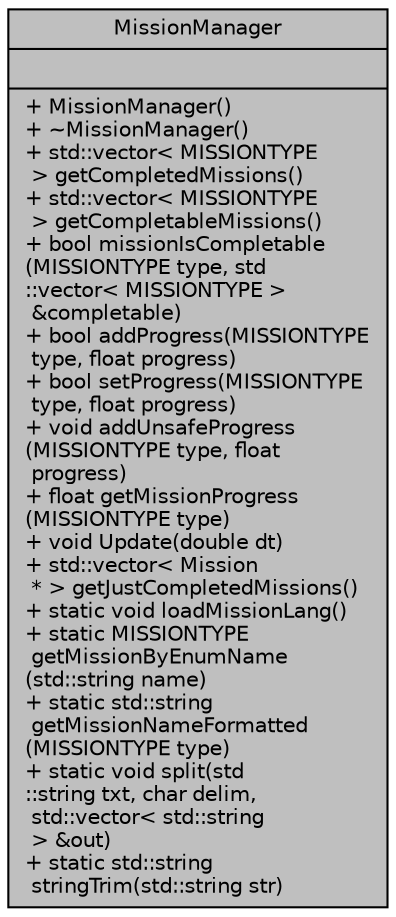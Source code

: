 digraph "MissionManager"
{
 // LATEX_PDF_SIZE
  edge [fontname="Helvetica",fontsize="10",labelfontname="Helvetica",labelfontsize="10"];
  node [fontname="Helvetica",fontsize="10",shape=record];
  Node1 [label="{MissionManager\n||+  MissionManager()\l+  ~MissionManager()\l+ std::vector\< MISSIONTYPE\l \> getCompletedMissions()\l+ std::vector\< MISSIONTYPE\l \> getCompletableMissions()\l+ bool missionIsCompletable\l(MISSIONTYPE type, std\l::vector\< MISSIONTYPE \>\l &completable)\l+ bool addProgress(MISSIONTYPE\l type, float progress)\l+ bool setProgress(MISSIONTYPE\l type, float progress)\l+ void addUnsafeProgress\l(MISSIONTYPE type, float\l progress)\l+ float getMissionProgress\l(MISSIONTYPE type)\l+ void Update(double dt)\l+ std::vector\< Mission\l * \> getJustCompletedMissions()\l+ static void loadMissionLang()\l+ static MISSIONTYPE\l getMissionByEnumName\l(std::string name)\l+ static std::string\l getMissionNameFormatted\l(MISSIONTYPE type)\l+ static void split(std\l::string txt, char delim,\l std::vector\< std::string\l \> &out)\l+ static std::string\l stringTrim(std::string str)\l}",height=0.2,width=0.4,color="black", fillcolor="grey75", style="filled", fontcolor="black",tooltip="Handles all Missions in the Game."];
}
